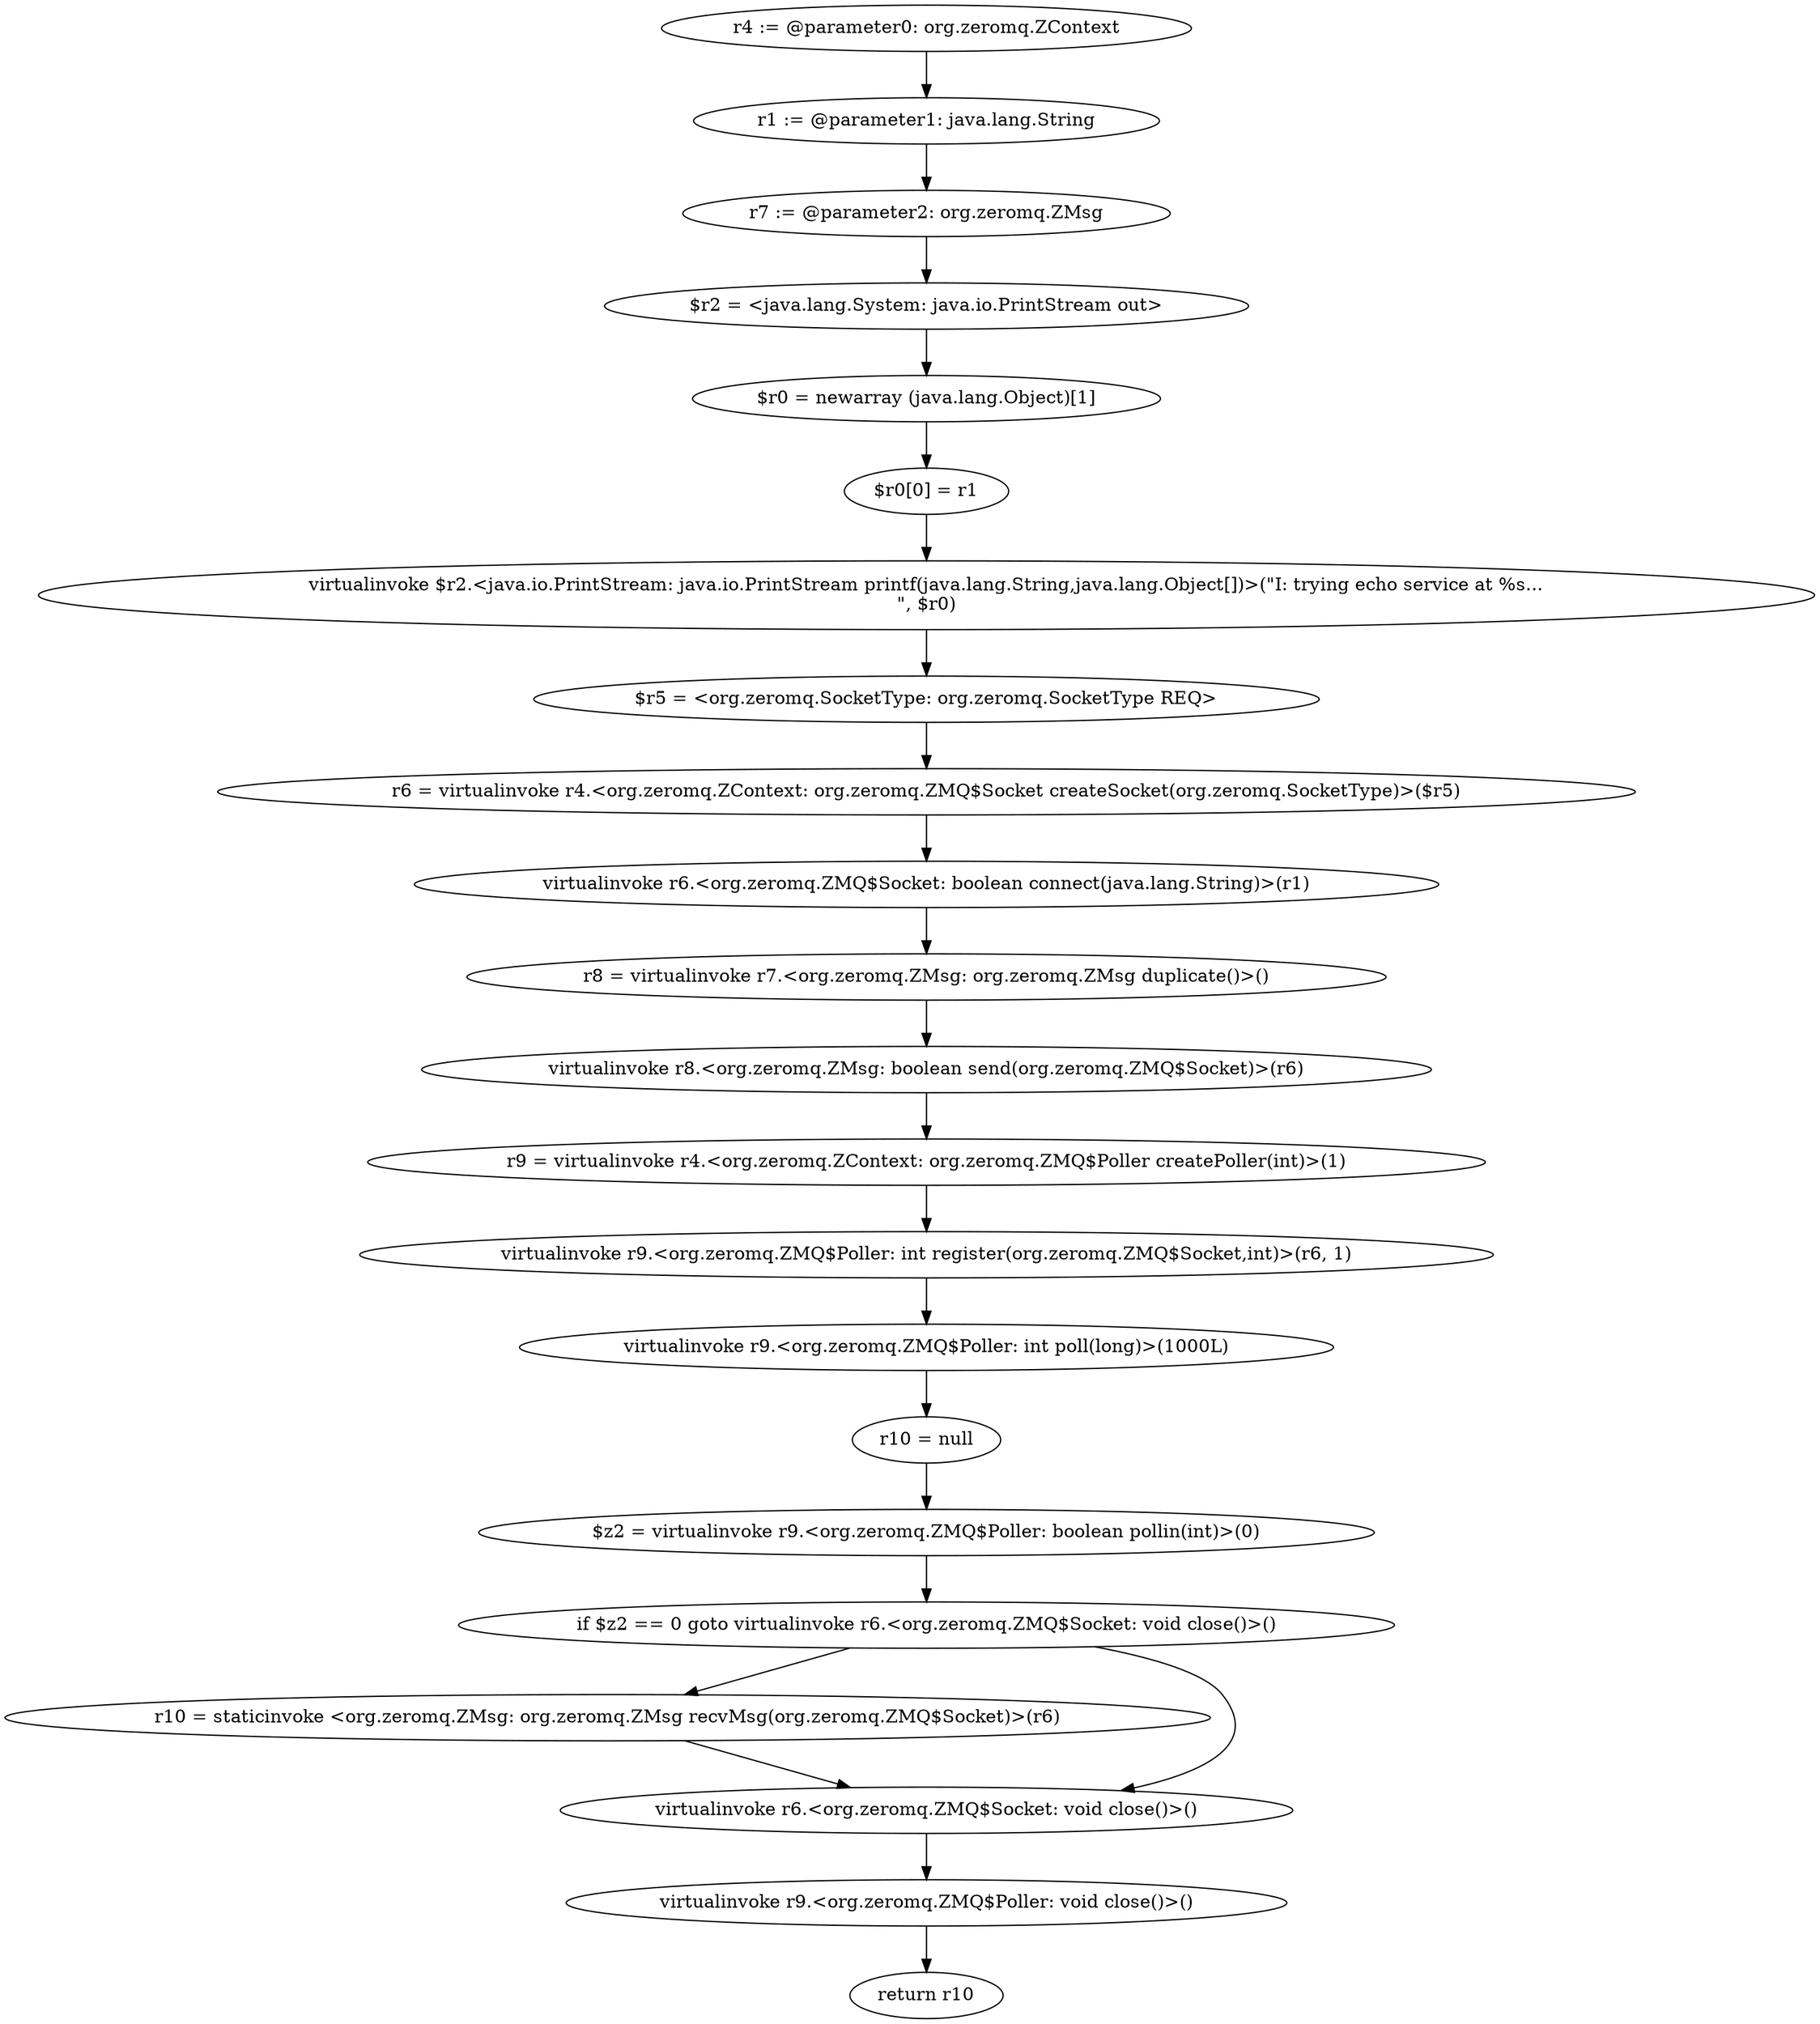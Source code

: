 digraph "unitGraph" {
    "r4 := @parameter0: org.zeromq.ZContext"
    "r1 := @parameter1: java.lang.String"
    "r7 := @parameter2: org.zeromq.ZMsg"
    "$r2 = <java.lang.System: java.io.PrintStream out>"
    "$r0 = newarray (java.lang.Object)[1]"
    "$r0[0] = r1"
    "virtualinvoke $r2.<java.io.PrintStream: java.io.PrintStream printf(java.lang.String,java.lang.Object[])>(\"I: trying echo service at %s...\n\", $r0)"
    "$r5 = <org.zeromq.SocketType: org.zeromq.SocketType REQ>"
    "r6 = virtualinvoke r4.<org.zeromq.ZContext: org.zeromq.ZMQ$Socket createSocket(org.zeromq.SocketType)>($r5)"
    "virtualinvoke r6.<org.zeromq.ZMQ$Socket: boolean connect(java.lang.String)>(r1)"
    "r8 = virtualinvoke r7.<org.zeromq.ZMsg: org.zeromq.ZMsg duplicate()>()"
    "virtualinvoke r8.<org.zeromq.ZMsg: boolean send(org.zeromq.ZMQ$Socket)>(r6)"
    "r9 = virtualinvoke r4.<org.zeromq.ZContext: org.zeromq.ZMQ$Poller createPoller(int)>(1)"
    "virtualinvoke r9.<org.zeromq.ZMQ$Poller: int register(org.zeromq.ZMQ$Socket,int)>(r6, 1)"
    "virtualinvoke r9.<org.zeromq.ZMQ$Poller: int poll(long)>(1000L)"
    "r10 = null"
    "$z2 = virtualinvoke r9.<org.zeromq.ZMQ$Poller: boolean pollin(int)>(0)"
    "if $z2 == 0 goto virtualinvoke r6.<org.zeromq.ZMQ$Socket: void close()>()"
    "r10 = staticinvoke <org.zeromq.ZMsg: org.zeromq.ZMsg recvMsg(org.zeromq.ZMQ$Socket)>(r6)"
    "virtualinvoke r6.<org.zeromq.ZMQ$Socket: void close()>()"
    "virtualinvoke r9.<org.zeromq.ZMQ$Poller: void close()>()"
    "return r10"
    "r4 := @parameter0: org.zeromq.ZContext"->"r1 := @parameter1: java.lang.String";
    "r1 := @parameter1: java.lang.String"->"r7 := @parameter2: org.zeromq.ZMsg";
    "r7 := @parameter2: org.zeromq.ZMsg"->"$r2 = <java.lang.System: java.io.PrintStream out>";
    "$r2 = <java.lang.System: java.io.PrintStream out>"->"$r0 = newarray (java.lang.Object)[1]";
    "$r0 = newarray (java.lang.Object)[1]"->"$r0[0] = r1";
    "$r0[0] = r1"->"virtualinvoke $r2.<java.io.PrintStream: java.io.PrintStream printf(java.lang.String,java.lang.Object[])>(\"I: trying echo service at %s...\n\", $r0)";
    "virtualinvoke $r2.<java.io.PrintStream: java.io.PrintStream printf(java.lang.String,java.lang.Object[])>(\"I: trying echo service at %s...\n\", $r0)"->"$r5 = <org.zeromq.SocketType: org.zeromq.SocketType REQ>";
    "$r5 = <org.zeromq.SocketType: org.zeromq.SocketType REQ>"->"r6 = virtualinvoke r4.<org.zeromq.ZContext: org.zeromq.ZMQ$Socket createSocket(org.zeromq.SocketType)>($r5)";
    "r6 = virtualinvoke r4.<org.zeromq.ZContext: org.zeromq.ZMQ$Socket createSocket(org.zeromq.SocketType)>($r5)"->"virtualinvoke r6.<org.zeromq.ZMQ$Socket: boolean connect(java.lang.String)>(r1)";
    "virtualinvoke r6.<org.zeromq.ZMQ$Socket: boolean connect(java.lang.String)>(r1)"->"r8 = virtualinvoke r7.<org.zeromq.ZMsg: org.zeromq.ZMsg duplicate()>()";
    "r8 = virtualinvoke r7.<org.zeromq.ZMsg: org.zeromq.ZMsg duplicate()>()"->"virtualinvoke r8.<org.zeromq.ZMsg: boolean send(org.zeromq.ZMQ$Socket)>(r6)";
    "virtualinvoke r8.<org.zeromq.ZMsg: boolean send(org.zeromq.ZMQ$Socket)>(r6)"->"r9 = virtualinvoke r4.<org.zeromq.ZContext: org.zeromq.ZMQ$Poller createPoller(int)>(1)";
    "r9 = virtualinvoke r4.<org.zeromq.ZContext: org.zeromq.ZMQ$Poller createPoller(int)>(1)"->"virtualinvoke r9.<org.zeromq.ZMQ$Poller: int register(org.zeromq.ZMQ$Socket,int)>(r6, 1)";
    "virtualinvoke r9.<org.zeromq.ZMQ$Poller: int register(org.zeromq.ZMQ$Socket,int)>(r6, 1)"->"virtualinvoke r9.<org.zeromq.ZMQ$Poller: int poll(long)>(1000L)";
    "virtualinvoke r9.<org.zeromq.ZMQ$Poller: int poll(long)>(1000L)"->"r10 = null";
    "r10 = null"->"$z2 = virtualinvoke r9.<org.zeromq.ZMQ$Poller: boolean pollin(int)>(0)";
    "$z2 = virtualinvoke r9.<org.zeromq.ZMQ$Poller: boolean pollin(int)>(0)"->"if $z2 == 0 goto virtualinvoke r6.<org.zeromq.ZMQ$Socket: void close()>()";
    "if $z2 == 0 goto virtualinvoke r6.<org.zeromq.ZMQ$Socket: void close()>()"->"r10 = staticinvoke <org.zeromq.ZMsg: org.zeromq.ZMsg recvMsg(org.zeromq.ZMQ$Socket)>(r6)";
    "if $z2 == 0 goto virtualinvoke r6.<org.zeromq.ZMQ$Socket: void close()>()"->"virtualinvoke r6.<org.zeromq.ZMQ$Socket: void close()>()";
    "r10 = staticinvoke <org.zeromq.ZMsg: org.zeromq.ZMsg recvMsg(org.zeromq.ZMQ$Socket)>(r6)"->"virtualinvoke r6.<org.zeromq.ZMQ$Socket: void close()>()";
    "virtualinvoke r6.<org.zeromq.ZMQ$Socket: void close()>()"->"virtualinvoke r9.<org.zeromq.ZMQ$Poller: void close()>()";
    "virtualinvoke r9.<org.zeromq.ZMQ$Poller: void close()>()"->"return r10";
}
